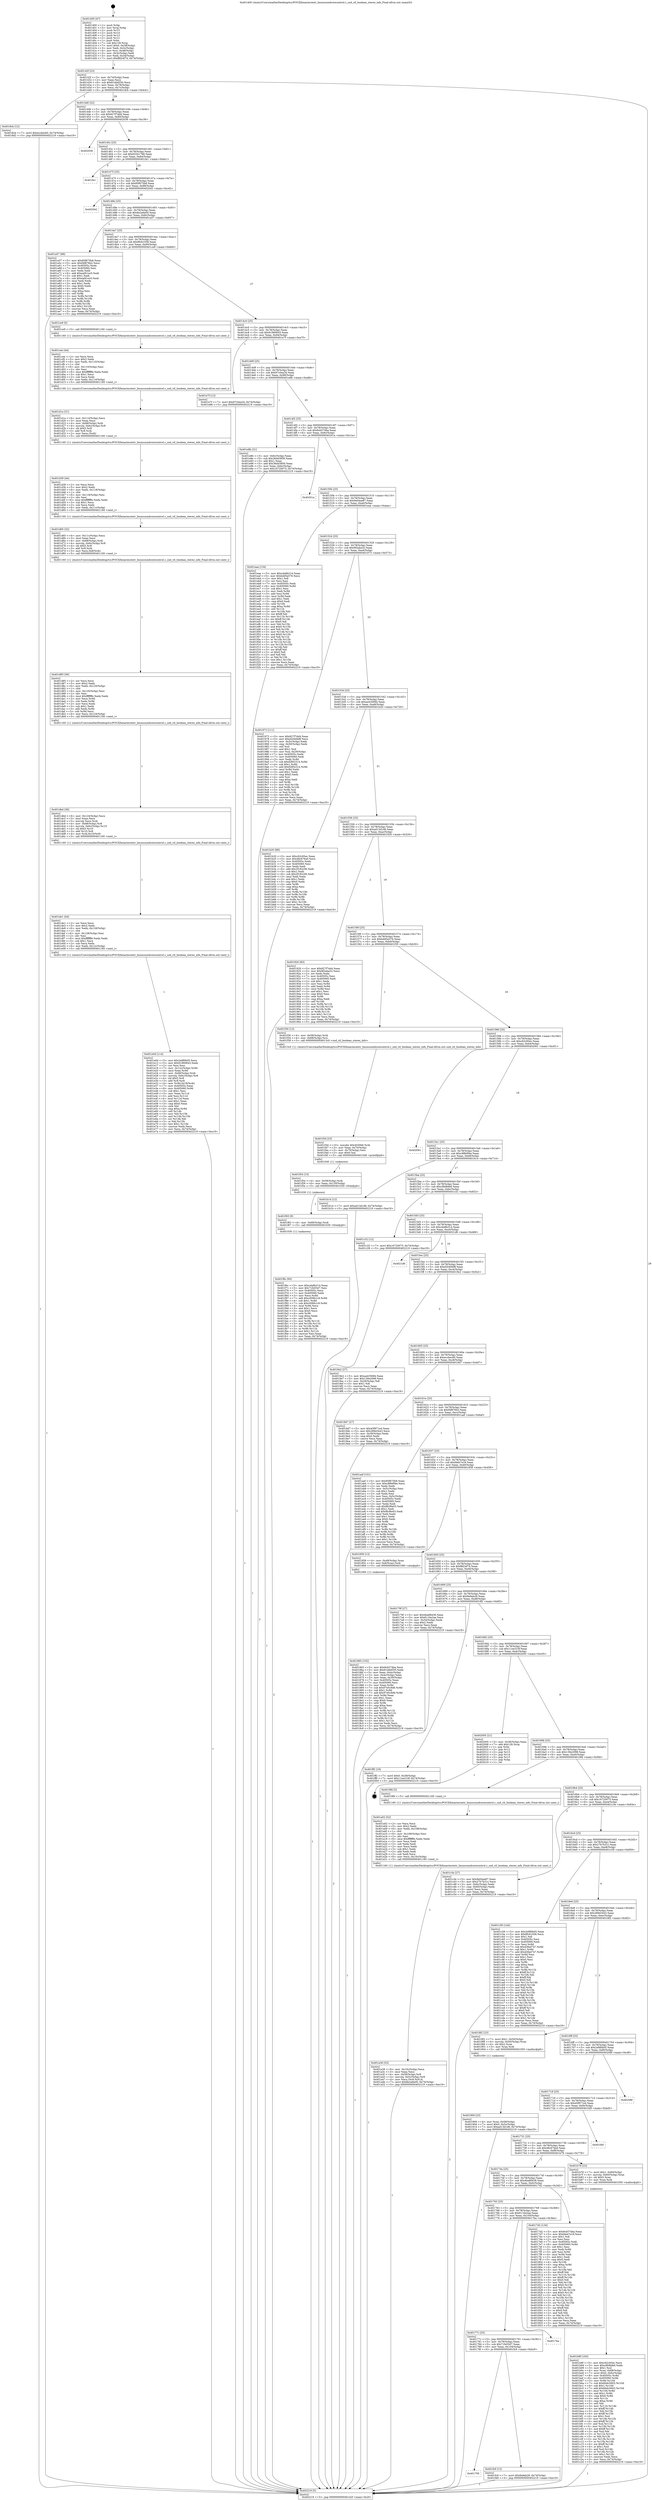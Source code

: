 digraph "0x401400" {
  label = "0x401400 (/mnt/c/Users/mathe/Desktop/tcc/POCII/binaries/extr_linuxsoundcorecontrol.c_snd_ctl_boolean_stereo_info_Final-ollvm.out::main(0))"
  labelloc = "t"
  node[shape=record]

  Entry [label="",width=0.3,height=0.3,shape=circle,fillcolor=black,style=filled]
  "0x40142f" [label="{
     0x40142f [23]\l
     | [instrs]\l
     &nbsp;&nbsp;0x40142f \<+3\>: mov -0x74(%rbp),%eax\l
     &nbsp;&nbsp;0x401432 \<+2\>: mov %eax,%ecx\l
     &nbsp;&nbsp;0x401434 \<+6\>: sub $0x81ddd550,%ecx\l
     &nbsp;&nbsp;0x40143a \<+3\>: mov %eax,-0x78(%rbp)\l
     &nbsp;&nbsp;0x40143d \<+3\>: mov %ecx,-0x7c(%rbp)\l
     &nbsp;&nbsp;0x401440 \<+6\>: je 00000000004018cb \<main+0x4cb\>\l
  }"]
  "0x4018cb" [label="{
     0x4018cb [12]\l
     | [instrs]\l
     &nbsp;&nbsp;0x4018cb \<+7\>: movl $0xeccbec60,-0x74(%rbp)\l
     &nbsp;&nbsp;0x4018d2 \<+5\>: jmp 0000000000402219 \<main+0xe19\>\l
  }"]
  "0x401446" [label="{
     0x401446 [22]\l
     | [instrs]\l
     &nbsp;&nbsp;0x401446 \<+5\>: jmp 000000000040144b \<main+0x4b\>\l
     &nbsp;&nbsp;0x40144b \<+3\>: mov -0x78(%rbp),%eax\l
     &nbsp;&nbsp;0x40144e \<+5\>: sub $0x827f7dd4,%eax\l
     &nbsp;&nbsp;0x401453 \<+3\>: mov %eax,-0x80(%rbp)\l
     &nbsp;&nbsp;0x401456 \<+6\>: je 0000000000402036 \<main+0xc36\>\l
  }"]
  Exit [label="",width=0.3,height=0.3,shape=circle,fillcolor=black,style=filled,peripheries=2]
  "0x402036" [label="{
     0x402036\l
  }", style=dashed]
  "0x40145c" [label="{
     0x40145c [25]\l
     | [instrs]\l
     &nbsp;&nbsp;0x40145c \<+5\>: jmp 0000000000401461 \<main+0x61\>\l
     &nbsp;&nbsp;0x401461 \<+3\>: mov -0x78(%rbp),%eax\l
     &nbsp;&nbsp;0x401464 \<+5\>: sub $0x832b1788,%eax\l
     &nbsp;&nbsp;0x401469 \<+6\>: mov %eax,-0x84(%rbp)\l
     &nbsp;&nbsp;0x40146f \<+6\>: je 0000000000401fe1 \<main+0xbe1\>\l
  }"]
  "0x401795" [label="{
     0x401795\l
  }", style=dashed]
  "0x401fe1" [label="{
     0x401fe1\l
  }", style=dashed]
  "0x401475" [label="{
     0x401475 [25]\l
     | [instrs]\l
     &nbsp;&nbsp;0x401475 \<+5\>: jmp 000000000040147a \<main+0x7a\>\l
     &nbsp;&nbsp;0x40147a \<+3\>: mov -0x78(%rbp),%eax\l
     &nbsp;&nbsp;0x40147d \<+5\>: sub $0x85f675b8,%eax\l
     &nbsp;&nbsp;0x401482 \<+6\>: mov %eax,-0x88(%rbp)\l
     &nbsp;&nbsp;0x401488 \<+6\>: je 0000000000402042 \<main+0xc42\>\l
  }"]
  "0x401fc9" [label="{
     0x401fc9 [12]\l
     | [instrs]\l
     &nbsp;&nbsp;0x401fc9 \<+7\>: movl $0x8a9ab26,-0x74(%rbp)\l
     &nbsp;&nbsp;0x401fd0 \<+5\>: jmp 0000000000402219 \<main+0xe19\>\l
  }"]
  "0x402042" [label="{
     0x402042\l
  }", style=dashed]
  "0x40148e" [label="{
     0x40148e [25]\l
     | [instrs]\l
     &nbsp;&nbsp;0x40148e \<+5\>: jmp 0000000000401493 \<main+0x93\>\l
     &nbsp;&nbsp;0x401493 \<+3\>: mov -0x78(%rbp),%eax\l
     &nbsp;&nbsp;0x401496 \<+5\>: sub $0x8e2a6e00,%eax\l
     &nbsp;&nbsp;0x40149b \<+6\>: mov %eax,-0x8c(%rbp)\l
     &nbsp;&nbsp;0x4014a1 \<+6\>: je 0000000000401a57 \<main+0x657\>\l
  }"]
  "0x40177c" [label="{
     0x40177c [25]\l
     | [instrs]\l
     &nbsp;&nbsp;0x40177c \<+5\>: jmp 0000000000401781 \<main+0x381\>\l
     &nbsp;&nbsp;0x401781 \<+3\>: mov -0x78(%rbp),%eax\l
     &nbsp;&nbsp;0x401784 \<+5\>: sub $0x71fe55d7,%eax\l
     &nbsp;&nbsp;0x401789 \<+6\>: mov %eax,-0x104(%rbp)\l
     &nbsp;&nbsp;0x40178f \<+6\>: je 0000000000401fc9 \<main+0xbc9\>\l
  }"]
  "0x401a57" [label="{
     0x401a57 [88]\l
     | [instrs]\l
     &nbsp;&nbsp;0x401a57 \<+5\>: mov $0x85f675b8,%eax\l
     &nbsp;&nbsp;0x401a5c \<+5\>: mov $0xf4f876b2,%ecx\l
     &nbsp;&nbsp;0x401a61 \<+7\>: mov 0x40505c,%edx\l
     &nbsp;&nbsp;0x401a68 \<+7\>: mov 0x405060,%esi\l
     &nbsp;&nbsp;0x401a6f \<+2\>: mov %edx,%edi\l
     &nbsp;&nbsp;0x401a71 \<+6\>: add $0xeaf41ec0,%edi\l
     &nbsp;&nbsp;0x401a77 \<+3\>: sub $0x1,%edi\l
     &nbsp;&nbsp;0x401a7a \<+6\>: sub $0xeaf41ec0,%edi\l
     &nbsp;&nbsp;0x401a80 \<+3\>: imul %edi,%edx\l
     &nbsp;&nbsp;0x401a83 \<+3\>: and $0x1,%edx\l
     &nbsp;&nbsp;0x401a86 \<+3\>: cmp $0x0,%edx\l
     &nbsp;&nbsp;0x401a89 \<+4\>: sete %r8b\l
     &nbsp;&nbsp;0x401a8d \<+3\>: cmp $0xa,%esi\l
     &nbsp;&nbsp;0x401a90 \<+4\>: setl %r9b\l
     &nbsp;&nbsp;0x401a94 \<+3\>: mov %r8b,%r10b\l
     &nbsp;&nbsp;0x401a97 \<+3\>: and %r9b,%r10b\l
     &nbsp;&nbsp;0x401a9a \<+3\>: xor %r9b,%r8b\l
     &nbsp;&nbsp;0x401a9d \<+3\>: or %r8b,%r10b\l
     &nbsp;&nbsp;0x401aa0 \<+4\>: test $0x1,%r10b\l
     &nbsp;&nbsp;0x401aa4 \<+3\>: cmovne %ecx,%eax\l
     &nbsp;&nbsp;0x401aa7 \<+3\>: mov %eax,-0x74(%rbp)\l
     &nbsp;&nbsp;0x401aaa \<+5\>: jmp 0000000000402219 \<main+0xe19\>\l
  }"]
  "0x4014a7" [label="{
     0x4014a7 [25]\l
     | [instrs]\l
     &nbsp;&nbsp;0x4014a7 \<+5\>: jmp 00000000004014ac \<main+0xac\>\l
     &nbsp;&nbsp;0x4014ac \<+3\>: mov -0x78(%rbp),%eax\l
     &nbsp;&nbsp;0x4014af \<+5\>: sub $0x8fc61058,%eax\l
     &nbsp;&nbsp;0x4014b4 \<+6\>: mov %eax,-0x90(%rbp)\l
     &nbsp;&nbsp;0x4014ba \<+6\>: je 0000000000401ce9 \<main+0x8e9\>\l
  }"]
  "0x4017ba" [label="{
     0x4017ba\l
  }", style=dashed]
  "0x401ce9" [label="{
     0x401ce9 [5]\l
     | [instrs]\l
     &nbsp;&nbsp;0x401ce9 \<+5\>: call 0000000000401160 \<next_i\>\l
     | [calls]\l
     &nbsp;&nbsp;0x401160 \{1\} (/mnt/c/Users/mathe/Desktop/tcc/POCII/binaries/extr_linuxsoundcorecontrol.c_snd_ctl_boolean_stereo_info_Final-ollvm.out::next_i)\l
  }"]
  "0x4014c0" [label="{
     0x4014c0 [25]\l
     | [instrs]\l
     &nbsp;&nbsp;0x4014c0 \<+5\>: jmp 00000000004014c5 \<main+0xc5\>\l
     &nbsp;&nbsp;0x4014c5 \<+3\>: mov -0x78(%rbp),%eax\l
     &nbsp;&nbsp;0x4014c8 \<+5\>: sub $0x91960643,%eax\l
     &nbsp;&nbsp;0x4014cd \<+6\>: mov %eax,-0x94(%rbp)\l
     &nbsp;&nbsp;0x4014d3 \<+6\>: je 0000000000401e7f \<main+0xa7f\>\l
  }"]
  "0x401f6c" [label="{
     0x401f6c [93]\l
     | [instrs]\l
     &nbsp;&nbsp;0x401f6c \<+5\>: mov $0xcda8b314,%eax\l
     &nbsp;&nbsp;0x401f71 \<+5\>: mov $0x71fe55d7,%esi\l
     &nbsp;&nbsp;0x401f76 \<+7\>: mov 0x40505c,%ecx\l
     &nbsp;&nbsp;0x401f7d \<+7\>: mov 0x405060,%edx\l
     &nbsp;&nbsp;0x401f84 \<+3\>: mov %ecx,%r8d\l
     &nbsp;&nbsp;0x401f87 \<+7\>: add $0xc006b1c9,%r8d\l
     &nbsp;&nbsp;0x401f8e \<+4\>: sub $0x1,%r8d\l
     &nbsp;&nbsp;0x401f92 \<+7\>: sub $0xc006b1c9,%r8d\l
     &nbsp;&nbsp;0x401f99 \<+4\>: imul %r8d,%ecx\l
     &nbsp;&nbsp;0x401f9d \<+3\>: and $0x1,%ecx\l
     &nbsp;&nbsp;0x401fa0 \<+3\>: cmp $0x0,%ecx\l
     &nbsp;&nbsp;0x401fa3 \<+4\>: sete %r9b\l
     &nbsp;&nbsp;0x401fa7 \<+3\>: cmp $0xa,%edx\l
     &nbsp;&nbsp;0x401faa \<+4\>: setl %r10b\l
     &nbsp;&nbsp;0x401fae \<+3\>: mov %r9b,%r11b\l
     &nbsp;&nbsp;0x401fb1 \<+3\>: and %r10b,%r11b\l
     &nbsp;&nbsp;0x401fb4 \<+3\>: xor %r10b,%r9b\l
     &nbsp;&nbsp;0x401fb7 \<+3\>: or %r9b,%r11b\l
     &nbsp;&nbsp;0x401fba \<+4\>: test $0x1,%r11b\l
     &nbsp;&nbsp;0x401fbe \<+3\>: cmovne %esi,%eax\l
     &nbsp;&nbsp;0x401fc1 \<+3\>: mov %eax,-0x74(%rbp)\l
     &nbsp;&nbsp;0x401fc4 \<+5\>: jmp 0000000000402219 \<main+0xe19\>\l
  }"]
  "0x401e7f" [label="{
     0x401e7f [12]\l
     | [instrs]\l
     &nbsp;&nbsp;0x401e7f \<+7\>: movl $0x97c0ea34,-0x74(%rbp)\l
     &nbsp;&nbsp;0x401e86 \<+5\>: jmp 0000000000402219 \<main+0xe19\>\l
  }"]
  "0x4014d9" [label="{
     0x4014d9 [25]\l
     | [instrs]\l
     &nbsp;&nbsp;0x4014d9 \<+5\>: jmp 00000000004014de \<main+0xde\>\l
     &nbsp;&nbsp;0x4014de \<+3\>: mov -0x78(%rbp),%eax\l
     &nbsp;&nbsp;0x4014e1 \<+5\>: sub $0x97c0ea34,%eax\l
     &nbsp;&nbsp;0x4014e6 \<+6\>: mov %eax,-0x98(%rbp)\l
     &nbsp;&nbsp;0x4014ec \<+6\>: je 0000000000401e8b \<main+0xa8b\>\l
  }"]
  "0x401f63" [label="{
     0x401f63 [9]\l
     | [instrs]\l
     &nbsp;&nbsp;0x401f63 \<+4\>: mov -0x68(%rbp),%rdi\l
     &nbsp;&nbsp;0x401f67 \<+5\>: call 0000000000401030 \<free@plt\>\l
     | [calls]\l
     &nbsp;&nbsp;0x401030 \{1\} (unknown)\l
  }"]
  "0x401e8b" [label="{
     0x401e8b [31]\l
     | [instrs]\l
     &nbsp;&nbsp;0x401e8b \<+3\>: mov -0x6c(%rbp),%eax\l
     &nbsp;&nbsp;0x401e8e \<+5\>: sub $0x36dd3856,%eax\l
     &nbsp;&nbsp;0x401e93 \<+3\>: add $0x1,%eax\l
     &nbsp;&nbsp;0x401e96 \<+5\>: add $0x36dd3856,%eax\l
     &nbsp;&nbsp;0x401e9b \<+3\>: mov %eax,-0x6c(%rbp)\l
     &nbsp;&nbsp;0x401e9e \<+7\>: movl $0x16720075,-0x74(%rbp)\l
     &nbsp;&nbsp;0x401ea5 \<+5\>: jmp 0000000000402219 \<main+0xe19\>\l
  }"]
  "0x4014f2" [label="{
     0x4014f2 [25]\l
     | [instrs]\l
     &nbsp;&nbsp;0x4014f2 \<+5\>: jmp 00000000004014f7 \<main+0xf7\>\l
     &nbsp;&nbsp;0x4014f7 \<+3\>: mov -0x78(%rbp),%eax\l
     &nbsp;&nbsp;0x4014fa \<+5\>: sub $0x9cb574ba,%eax\l
     &nbsp;&nbsp;0x4014ff \<+6\>: mov %eax,-0x9c(%rbp)\l
     &nbsp;&nbsp;0x401505 \<+6\>: je 000000000040201a \<main+0xc1a\>\l
  }"]
  "0x401f54" [label="{
     0x401f54 [15]\l
     | [instrs]\l
     &nbsp;&nbsp;0x401f54 \<+4\>: mov -0x58(%rbp),%rdi\l
     &nbsp;&nbsp;0x401f58 \<+6\>: mov %eax,-0x130(%rbp)\l
     &nbsp;&nbsp;0x401f5e \<+5\>: call 0000000000401030 \<free@plt\>\l
     | [calls]\l
     &nbsp;&nbsp;0x401030 \{1\} (unknown)\l
  }"]
  "0x40201a" [label="{
     0x40201a\l
  }", style=dashed]
  "0x40150b" [label="{
     0x40150b [25]\l
     | [instrs]\l
     &nbsp;&nbsp;0x40150b \<+5\>: jmp 0000000000401510 \<main+0x110\>\l
     &nbsp;&nbsp;0x401510 \<+3\>: mov -0x78(%rbp),%eax\l
     &nbsp;&nbsp;0x401513 \<+5\>: sub $0x9e04ae87,%eax\l
     &nbsp;&nbsp;0x401518 \<+6\>: mov %eax,-0xa0(%rbp)\l
     &nbsp;&nbsp;0x40151e \<+6\>: je 0000000000401eaa \<main+0xaaa\>\l
  }"]
  "0x401f3d" [label="{
     0x401f3d [23]\l
     | [instrs]\l
     &nbsp;&nbsp;0x401f3d \<+10\>: movabs $0x4030b6,%rdi\l
     &nbsp;&nbsp;0x401f47 \<+3\>: mov %eax,-0x70(%rbp)\l
     &nbsp;&nbsp;0x401f4a \<+3\>: mov -0x70(%rbp),%esi\l
     &nbsp;&nbsp;0x401f4d \<+2\>: mov $0x0,%al\l
     &nbsp;&nbsp;0x401f4f \<+5\>: call 0000000000401040 \<printf@plt\>\l
     | [calls]\l
     &nbsp;&nbsp;0x401040 \{1\} (unknown)\l
  }"]
  "0x401eaa" [label="{
     0x401eaa [134]\l
     | [instrs]\l
     &nbsp;&nbsp;0x401eaa \<+5\>: mov $0xcda8b314,%eax\l
     &nbsp;&nbsp;0x401eaf \<+5\>: mov $0xbdd5a576,%ecx\l
     &nbsp;&nbsp;0x401eb4 \<+2\>: mov $0x1,%dl\l
     &nbsp;&nbsp;0x401eb6 \<+2\>: xor %esi,%esi\l
     &nbsp;&nbsp;0x401eb8 \<+7\>: mov 0x40505c,%edi\l
     &nbsp;&nbsp;0x401ebf \<+8\>: mov 0x405060,%r8d\l
     &nbsp;&nbsp;0x401ec7 \<+3\>: sub $0x1,%esi\l
     &nbsp;&nbsp;0x401eca \<+3\>: mov %edi,%r9d\l
     &nbsp;&nbsp;0x401ecd \<+3\>: add %esi,%r9d\l
     &nbsp;&nbsp;0x401ed0 \<+4\>: imul %r9d,%edi\l
     &nbsp;&nbsp;0x401ed4 \<+3\>: and $0x1,%edi\l
     &nbsp;&nbsp;0x401ed7 \<+3\>: cmp $0x0,%edi\l
     &nbsp;&nbsp;0x401eda \<+4\>: sete %r10b\l
     &nbsp;&nbsp;0x401ede \<+4\>: cmp $0xa,%r8d\l
     &nbsp;&nbsp;0x401ee2 \<+4\>: setl %r11b\l
     &nbsp;&nbsp;0x401ee6 \<+3\>: mov %r10b,%bl\l
     &nbsp;&nbsp;0x401ee9 \<+3\>: xor $0xff,%bl\l
     &nbsp;&nbsp;0x401eec \<+3\>: mov %r11b,%r14b\l
     &nbsp;&nbsp;0x401eef \<+4\>: xor $0xff,%r14b\l
     &nbsp;&nbsp;0x401ef3 \<+3\>: xor $0x0,%dl\l
     &nbsp;&nbsp;0x401ef6 \<+3\>: mov %bl,%r15b\l
     &nbsp;&nbsp;0x401ef9 \<+4\>: and $0x0,%r15b\l
     &nbsp;&nbsp;0x401efd \<+3\>: and %dl,%r10b\l
     &nbsp;&nbsp;0x401f00 \<+3\>: mov %r14b,%r12b\l
     &nbsp;&nbsp;0x401f03 \<+4\>: and $0x0,%r12b\l
     &nbsp;&nbsp;0x401f07 \<+3\>: and %dl,%r11b\l
     &nbsp;&nbsp;0x401f0a \<+3\>: or %r10b,%r15b\l
     &nbsp;&nbsp;0x401f0d \<+3\>: or %r11b,%r12b\l
     &nbsp;&nbsp;0x401f10 \<+3\>: xor %r12b,%r15b\l
     &nbsp;&nbsp;0x401f13 \<+3\>: or %r14b,%bl\l
     &nbsp;&nbsp;0x401f16 \<+3\>: xor $0xff,%bl\l
     &nbsp;&nbsp;0x401f19 \<+3\>: or $0x0,%dl\l
     &nbsp;&nbsp;0x401f1c \<+2\>: and %dl,%bl\l
     &nbsp;&nbsp;0x401f1e \<+3\>: or %bl,%r15b\l
     &nbsp;&nbsp;0x401f21 \<+4\>: test $0x1,%r15b\l
     &nbsp;&nbsp;0x401f25 \<+3\>: cmovne %ecx,%eax\l
     &nbsp;&nbsp;0x401f28 \<+3\>: mov %eax,-0x74(%rbp)\l
     &nbsp;&nbsp;0x401f2b \<+5\>: jmp 0000000000402219 \<main+0xe19\>\l
  }"]
  "0x401524" [label="{
     0x401524 [25]\l
     | [instrs]\l
     &nbsp;&nbsp;0x401524 \<+5\>: jmp 0000000000401529 \<main+0x129\>\l
     &nbsp;&nbsp;0x401529 \<+3\>: mov -0x78(%rbp),%eax\l
     &nbsp;&nbsp;0x40152c \<+5\>: sub $0x9f2aba32,%eax\l
     &nbsp;&nbsp;0x401531 \<+6\>: mov %eax,-0xa4(%rbp)\l
     &nbsp;&nbsp;0x401537 \<+6\>: je 0000000000401973 \<main+0x573\>\l
  }"]
  "0x401e0d" [label="{
     0x401e0d [114]\l
     | [instrs]\l
     &nbsp;&nbsp;0x401e0d \<+5\>: mov $0x2e8f0b05,%ecx\l
     &nbsp;&nbsp;0x401e12 \<+5\>: mov $0x91960643,%edx\l
     &nbsp;&nbsp;0x401e17 \<+2\>: xor %esi,%esi\l
     &nbsp;&nbsp;0x401e19 \<+7\>: mov -0x12c(%rbp),%r9d\l
     &nbsp;&nbsp;0x401e20 \<+4\>: imul %eax,%r9d\l
     &nbsp;&nbsp;0x401e24 \<+4\>: mov -0x68(%rbp),%rdi\l
     &nbsp;&nbsp;0x401e28 \<+4\>: movslq -0x6c(%rbp),%r8\l
     &nbsp;&nbsp;0x401e2c \<+4\>: shl $0x5,%r8\l
     &nbsp;&nbsp;0x401e30 \<+3\>: add %r8,%rdi\l
     &nbsp;&nbsp;0x401e33 \<+4\>: mov %r9d,0x18(%rdi)\l
     &nbsp;&nbsp;0x401e37 \<+7\>: mov 0x40505c,%eax\l
     &nbsp;&nbsp;0x401e3e \<+8\>: mov 0x405060,%r9d\l
     &nbsp;&nbsp;0x401e46 \<+3\>: sub $0x1,%esi\l
     &nbsp;&nbsp;0x401e49 \<+3\>: mov %eax,%r11d\l
     &nbsp;&nbsp;0x401e4c \<+3\>: add %esi,%r11d\l
     &nbsp;&nbsp;0x401e4f \<+4\>: imul %r11d,%eax\l
     &nbsp;&nbsp;0x401e53 \<+3\>: and $0x1,%eax\l
     &nbsp;&nbsp;0x401e56 \<+3\>: cmp $0x0,%eax\l
     &nbsp;&nbsp;0x401e59 \<+3\>: sete %bl\l
     &nbsp;&nbsp;0x401e5c \<+4\>: cmp $0xa,%r9d\l
     &nbsp;&nbsp;0x401e60 \<+4\>: setl %r14b\l
     &nbsp;&nbsp;0x401e64 \<+3\>: mov %bl,%r15b\l
     &nbsp;&nbsp;0x401e67 \<+3\>: and %r14b,%r15b\l
     &nbsp;&nbsp;0x401e6a \<+3\>: xor %r14b,%bl\l
     &nbsp;&nbsp;0x401e6d \<+3\>: or %bl,%r15b\l
     &nbsp;&nbsp;0x401e70 \<+4\>: test $0x1,%r15b\l
     &nbsp;&nbsp;0x401e74 \<+3\>: cmovne %edx,%ecx\l
     &nbsp;&nbsp;0x401e77 \<+3\>: mov %ecx,-0x74(%rbp)\l
     &nbsp;&nbsp;0x401e7a \<+5\>: jmp 0000000000402219 \<main+0xe19\>\l
  }"]
  "0x401973" [label="{
     0x401973 [111]\l
     | [instrs]\l
     &nbsp;&nbsp;0x401973 \<+5\>: mov $0x827f7dd4,%eax\l
     &nbsp;&nbsp;0x401978 \<+5\>: mov $0xd2040bf8,%ecx\l
     &nbsp;&nbsp;0x40197d \<+3\>: mov -0x5c(%rbp),%edx\l
     &nbsp;&nbsp;0x401980 \<+3\>: cmp -0x50(%rbp),%edx\l
     &nbsp;&nbsp;0x401983 \<+4\>: setl %sil\l
     &nbsp;&nbsp;0x401987 \<+4\>: and $0x1,%sil\l
     &nbsp;&nbsp;0x40198b \<+4\>: mov %sil,-0x29(%rbp)\l
     &nbsp;&nbsp;0x40198f \<+7\>: mov 0x40505c,%edx\l
     &nbsp;&nbsp;0x401996 \<+7\>: mov 0x405060,%edi\l
     &nbsp;&nbsp;0x40199d \<+3\>: mov %edx,%r8d\l
     &nbsp;&nbsp;0x4019a0 \<+7\>: sub $0xf2802314,%r8d\l
     &nbsp;&nbsp;0x4019a7 \<+4\>: sub $0x1,%r8d\l
     &nbsp;&nbsp;0x4019ab \<+7\>: add $0xf2802314,%r8d\l
     &nbsp;&nbsp;0x4019b2 \<+4\>: imul %r8d,%edx\l
     &nbsp;&nbsp;0x4019b6 \<+3\>: and $0x1,%edx\l
     &nbsp;&nbsp;0x4019b9 \<+3\>: cmp $0x0,%edx\l
     &nbsp;&nbsp;0x4019bc \<+4\>: sete %sil\l
     &nbsp;&nbsp;0x4019c0 \<+3\>: cmp $0xa,%edi\l
     &nbsp;&nbsp;0x4019c3 \<+4\>: setl %r9b\l
     &nbsp;&nbsp;0x4019c7 \<+3\>: mov %sil,%r10b\l
     &nbsp;&nbsp;0x4019ca \<+3\>: and %r9b,%r10b\l
     &nbsp;&nbsp;0x4019cd \<+3\>: xor %r9b,%sil\l
     &nbsp;&nbsp;0x4019d0 \<+3\>: or %sil,%r10b\l
     &nbsp;&nbsp;0x4019d3 \<+4\>: test $0x1,%r10b\l
     &nbsp;&nbsp;0x4019d7 \<+3\>: cmovne %ecx,%eax\l
     &nbsp;&nbsp;0x4019da \<+3\>: mov %eax,-0x74(%rbp)\l
     &nbsp;&nbsp;0x4019dd \<+5\>: jmp 0000000000402219 \<main+0xe19\>\l
  }"]
  "0x40153d" [label="{
     0x40153d [25]\l
     | [instrs]\l
     &nbsp;&nbsp;0x40153d \<+5\>: jmp 0000000000401542 \<main+0x142\>\l
     &nbsp;&nbsp;0x401542 \<+3\>: mov -0x78(%rbp),%eax\l
     &nbsp;&nbsp;0x401545 \<+5\>: sub $0xaa435684,%eax\l
     &nbsp;&nbsp;0x40154a \<+6\>: mov %eax,-0xa8(%rbp)\l
     &nbsp;&nbsp;0x401550 \<+6\>: je 0000000000401b20 \<main+0x720\>\l
  }"]
  "0x401de1" [label="{
     0x401de1 [44]\l
     | [instrs]\l
     &nbsp;&nbsp;0x401de1 \<+2\>: xor %ecx,%ecx\l
     &nbsp;&nbsp;0x401de3 \<+5\>: mov $0x2,%edx\l
     &nbsp;&nbsp;0x401de8 \<+6\>: mov %edx,-0x128(%rbp)\l
     &nbsp;&nbsp;0x401dee \<+1\>: cltd\l
     &nbsp;&nbsp;0x401def \<+6\>: mov -0x128(%rbp),%esi\l
     &nbsp;&nbsp;0x401df5 \<+2\>: idiv %esi\l
     &nbsp;&nbsp;0x401df7 \<+6\>: imul $0xfffffffe,%edx,%edx\l
     &nbsp;&nbsp;0x401dfd \<+3\>: sub $0x1,%ecx\l
     &nbsp;&nbsp;0x401e00 \<+2\>: sub %ecx,%edx\l
     &nbsp;&nbsp;0x401e02 \<+6\>: mov %edx,-0x12c(%rbp)\l
     &nbsp;&nbsp;0x401e08 \<+5\>: call 0000000000401160 \<next_i\>\l
     | [calls]\l
     &nbsp;&nbsp;0x401160 \{1\} (/mnt/c/Users/mathe/Desktop/tcc/POCII/binaries/extr_linuxsoundcorecontrol.c_snd_ctl_boolean_stereo_info_Final-ollvm.out::next_i)\l
  }"]
  "0x401b20" [label="{
     0x401b20 [88]\l
     | [instrs]\l
     &nbsp;&nbsp;0x401b20 \<+5\>: mov $0xc62c93ec,%eax\l
     &nbsp;&nbsp;0x401b25 \<+5\>: mov $0x48c676a0,%ecx\l
     &nbsp;&nbsp;0x401b2a \<+7\>: mov 0x40505c,%edx\l
     &nbsp;&nbsp;0x401b31 \<+7\>: mov 0x405060,%esi\l
     &nbsp;&nbsp;0x401b38 \<+2\>: mov %edx,%edi\l
     &nbsp;&nbsp;0x401b3a \<+6\>: add $0x2f182c06,%edi\l
     &nbsp;&nbsp;0x401b40 \<+3\>: sub $0x1,%edi\l
     &nbsp;&nbsp;0x401b43 \<+6\>: sub $0x2f182c06,%edi\l
     &nbsp;&nbsp;0x401b49 \<+3\>: imul %edi,%edx\l
     &nbsp;&nbsp;0x401b4c \<+3\>: and $0x1,%edx\l
     &nbsp;&nbsp;0x401b4f \<+3\>: cmp $0x0,%edx\l
     &nbsp;&nbsp;0x401b52 \<+4\>: sete %r8b\l
     &nbsp;&nbsp;0x401b56 \<+3\>: cmp $0xa,%esi\l
     &nbsp;&nbsp;0x401b59 \<+4\>: setl %r9b\l
     &nbsp;&nbsp;0x401b5d \<+3\>: mov %r8b,%r10b\l
     &nbsp;&nbsp;0x401b60 \<+3\>: and %r9b,%r10b\l
     &nbsp;&nbsp;0x401b63 \<+3\>: xor %r9b,%r8b\l
     &nbsp;&nbsp;0x401b66 \<+3\>: or %r8b,%r10b\l
     &nbsp;&nbsp;0x401b69 \<+4\>: test $0x1,%r10b\l
     &nbsp;&nbsp;0x401b6d \<+3\>: cmovne %ecx,%eax\l
     &nbsp;&nbsp;0x401b70 \<+3\>: mov %eax,-0x74(%rbp)\l
     &nbsp;&nbsp;0x401b73 \<+5\>: jmp 0000000000402219 \<main+0xe19\>\l
  }"]
  "0x401556" [label="{
     0x401556 [25]\l
     | [instrs]\l
     &nbsp;&nbsp;0x401556 \<+5\>: jmp 000000000040155b \<main+0x15b\>\l
     &nbsp;&nbsp;0x40155b \<+3\>: mov -0x78(%rbp),%eax\l
     &nbsp;&nbsp;0x40155e \<+5\>: sub $0xad13d1d6,%eax\l
     &nbsp;&nbsp;0x401563 \<+6\>: mov %eax,-0xac(%rbp)\l
     &nbsp;&nbsp;0x401569 \<+6\>: je 0000000000401920 \<main+0x520\>\l
  }"]
  "0x401dbd" [label="{
     0x401dbd [36]\l
     | [instrs]\l
     &nbsp;&nbsp;0x401dbd \<+6\>: mov -0x124(%rbp),%ecx\l
     &nbsp;&nbsp;0x401dc3 \<+3\>: imul %eax,%ecx\l
     &nbsp;&nbsp;0x401dc6 \<+3\>: movslq %ecx,%rdi\l
     &nbsp;&nbsp;0x401dc9 \<+4\>: mov -0x68(%rbp),%r8\l
     &nbsp;&nbsp;0x401dcd \<+4\>: movslq -0x6c(%rbp),%r10\l
     &nbsp;&nbsp;0x401dd1 \<+4\>: shl $0x5,%r10\l
     &nbsp;&nbsp;0x401dd5 \<+3\>: add %r10,%r8\l
     &nbsp;&nbsp;0x401dd8 \<+4\>: mov %rdi,0x10(%r8)\l
     &nbsp;&nbsp;0x401ddc \<+5\>: call 0000000000401160 \<next_i\>\l
     | [calls]\l
     &nbsp;&nbsp;0x401160 \{1\} (/mnt/c/Users/mathe/Desktop/tcc/POCII/binaries/extr_linuxsoundcorecontrol.c_snd_ctl_boolean_stereo_info_Final-ollvm.out::next_i)\l
  }"]
  "0x401920" [label="{
     0x401920 [83]\l
     | [instrs]\l
     &nbsp;&nbsp;0x401920 \<+5\>: mov $0x827f7dd4,%eax\l
     &nbsp;&nbsp;0x401925 \<+5\>: mov $0x9f2aba32,%ecx\l
     &nbsp;&nbsp;0x40192a \<+2\>: xor %edx,%edx\l
     &nbsp;&nbsp;0x40192c \<+7\>: mov 0x40505c,%esi\l
     &nbsp;&nbsp;0x401933 \<+7\>: mov 0x405060,%edi\l
     &nbsp;&nbsp;0x40193a \<+3\>: sub $0x1,%edx\l
     &nbsp;&nbsp;0x40193d \<+3\>: mov %esi,%r8d\l
     &nbsp;&nbsp;0x401940 \<+3\>: add %edx,%r8d\l
     &nbsp;&nbsp;0x401943 \<+4\>: imul %r8d,%esi\l
     &nbsp;&nbsp;0x401947 \<+3\>: and $0x1,%esi\l
     &nbsp;&nbsp;0x40194a \<+3\>: cmp $0x0,%esi\l
     &nbsp;&nbsp;0x40194d \<+4\>: sete %r9b\l
     &nbsp;&nbsp;0x401951 \<+3\>: cmp $0xa,%edi\l
     &nbsp;&nbsp;0x401954 \<+4\>: setl %r10b\l
     &nbsp;&nbsp;0x401958 \<+3\>: mov %r9b,%r11b\l
     &nbsp;&nbsp;0x40195b \<+3\>: and %r10b,%r11b\l
     &nbsp;&nbsp;0x40195e \<+3\>: xor %r10b,%r9b\l
     &nbsp;&nbsp;0x401961 \<+3\>: or %r9b,%r11b\l
     &nbsp;&nbsp;0x401964 \<+4\>: test $0x1,%r11b\l
     &nbsp;&nbsp;0x401968 \<+3\>: cmovne %ecx,%eax\l
     &nbsp;&nbsp;0x40196b \<+3\>: mov %eax,-0x74(%rbp)\l
     &nbsp;&nbsp;0x40196e \<+5\>: jmp 0000000000402219 \<main+0xe19\>\l
  }"]
  "0x40156f" [label="{
     0x40156f [25]\l
     | [instrs]\l
     &nbsp;&nbsp;0x40156f \<+5\>: jmp 0000000000401574 \<main+0x174\>\l
     &nbsp;&nbsp;0x401574 \<+3\>: mov -0x78(%rbp),%eax\l
     &nbsp;&nbsp;0x401577 \<+5\>: sub $0xbdd5a576,%eax\l
     &nbsp;&nbsp;0x40157c \<+6\>: mov %eax,-0xb0(%rbp)\l
     &nbsp;&nbsp;0x401582 \<+6\>: je 0000000000401f30 \<main+0xb30\>\l
  }"]
  "0x401d85" [label="{
     0x401d85 [56]\l
     | [instrs]\l
     &nbsp;&nbsp;0x401d85 \<+2\>: xor %ecx,%ecx\l
     &nbsp;&nbsp;0x401d87 \<+5\>: mov $0x2,%edx\l
     &nbsp;&nbsp;0x401d8c \<+6\>: mov %edx,-0x120(%rbp)\l
     &nbsp;&nbsp;0x401d92 \<+1\>: cltd\l
     &nbsp;&nbsp;0x401d93 \<+6\>: mov -0x120(%rbp),%esi\l
     &nbsp;&nbsp;0x401d99 \<+2\>: idiv %esi\l
     &nbsp;&nbsp;0x401d9b \<+6\>: imul $0xfffffffe,%edx,%edx\l
     &nbsp;&nbsp;0x401da1 \<+3\>: mov %ecx,%r9d\l
     &nbsp;&nbsp;0x401da4 \<+3\>: sub %edx,%r9d\l
     &nbsp;&nbsp;0x401da7 \<+2\>: mov %ecx,%edx\l
     &nbsp;&nbsp;0x401da9 \<+3\>: sub $0x1,%edx\l
     &nbsp;&nbsp;0x401dac \<+3\>: add %edx,%r9d\l
     &nbsp;&nbsp;0x401daf \<+3\>: sub %r9d,%ecx\l
     &nbsp;&nbsp;0x401db2 \<+6\>: mov %ecx,-0x124(%rbp)\l
     &nbsp;&nbsp;0x401db8 \<+5\>: call 0000000000401160 \<next_i\>\l
     | [calls]\l
     &nbsp;&nbsp;0x401160 \{1\} (/mnt/c/Users/mathe/Desktop/tcc/POCII/binaries/extr_linuxsoundcorecontrol.c_snd_ctl_boolean_stereo_info_Final-ollvm.out::next_i)\l
  }"]
  "0x401f30" [label="{
     0x401f30 [13]\l
     | [instrs]\l
     &nbsp;&nbsp;0x401f30 \<+4\>: mov -0x58(%rbp),%rdi\l
     &nbsp;&nbsp;0x401f34 \<+4\>: mov -0x68(%rbp),%rsi\l
     &nbsp;&nbsp;0x401f38 \<+5\>: call 00000000004013c0 \<snd_ctl_boolean_stereo_info\>\l
     | [calls]\l
     &nbsp;&nbsp;0x4013c0 \{1\} (/mnt/c/Users/mathe/Desktop/tcc/POCII/binaries/extr_linuxsoundcorecontrol.c_snd_ctl_boolean_stereo_info_Final-ollvm.out::snd_ctl_boolean_stereo_info)\l
  }"]
  "0x401588" [label="{
     0x401588 [25]\l
     | [instrs]\l
     &nbsp;&nbsp;0x401588 \<+5\>: jmp 000000000040158d \<main+0x18d\>\l
     &nbsp;&nbsp;0x40158d \<+3\>: mov -0x78(%rbp),%eax\l
     &nbsp;&nbsp;0x401590 \<+5\>: sub $0xc62c93ec,%eax\l
     &nbsp;&nbsp;0x401595 \<+6\>: mov %eax,-0xb4(%rbp)\l
     &nbsp;&nbsp;0x40159b \<+6\>: je 0000000000402061 \<main+0xc61\>\l
  }"]
  "0x401d65" [label="{
     0x401d65 [32]\l
     | [instrs]\l
     &nbsp;&nbsp;0x401d65 \<+6\>: mov -0x11c(%rbp),%ecx\l
     &nbsp;&nbsp;0x401d6b \<+3\>: imul %eax,%ecx\l
     &nbsp;&nbsp;0x401d6e \<+4\>: mov -0x68(%rbp),%rdi\l
     &nbsp;&nbsp;0x401d72 \<+4\>: movslq -0x6c(%rbp),%r8\l
     &nbsp;&nbsp;0x401d76 \<+4\>: shl $0x5,%r8\l
     &nbsp;&nbsp;0x401d7a \<+3\>: add %r8,%rdi\l
     &nbsp;&nbsp;0x401d7d \<+3\>: mov %ecx,0x8(%rdi)\l
     &nbsp;&nbsp;0x401d80 \<+5\>: call 0000000000401160 \<next_i\>\l
     | [calls]\l
     &nbsp;&nbsp;0x401160 \{1\} (/mnt/c/Users/mathe/Desktop/tcc/POCII/binaries/extr_linuxsoundcorecontrol.c_snd_ctl_boolean_stereo_info_Final-ollvm.out::next_i)\l
  }"]
  "0x402061" [label="{
     0x402061\l
  }", style=dashed]
  "0x4015a1" [label="{
     0x4015a1 [25]\l
     | [instrs]\l
     &nbsp;&nbsp;0x4015a1 \<+5\>: jmp 00000000004015a6 \<main+0x1a6\>\l
     &nbsp;&nbsp;0x4015a6 \<+3\>: mov -0x78(%rbp),%eax\l
     &nbsp;&nbsp;0x4015a9 \<+5\>: sub $0xc88bf0be,%eax\l
     &nbsp;&nbsp;0x4015ae \<+6\>: mov %eax,-0xb8(%rbp)\l
     &nbsp;&nbsp;0x4015b4 \<+6\>: je 0000000000401b14 \<main+0x714\>\l
  }"]
  "0x401d39" [label="{
     0x401d39 [44]\l
     | [instrs]\l
     &nbsp;&nbsp;0x401d39 \<+2\>: xor %ecx,%ecx\l
     &nbsp;&nbsp;0x401d3b \<+5\>: mov $0x2,%edx\l
     &nbsp;&nbsp;0x401d40 \<+6\>: mov %edx,-0x118(%rbp)\l
     &nbsp;&nbsp;0x401d46 \<+1\>: cltd\l
     &nbsp;&nbsp;0x401d47 \<+6\>: mov -0x118(%rbp),%esi\l
     &nbsp;&nbsp;0x401d4d \<+2\>: idiv %esi\l
     &nbsp;&nbsp;0x401d4f \<+6\>: imul $0xfffffffe,%edx,%edx\l
     &nbsp;&nbsp;0x401d55 \<+3\>: sub $0x1,%ecx\l
     &nbsp;&nbsp;0x401d58 \<+2\>: sub %ecx,%edx\l
     &nbsp;&nbsp;0x401d5a \<+6\>: mov %edx,-0x11c(%rbp)\l
     &nbsp;&nbsp;0x401d60 \<+5\>: call 0000000000401160 \<next_i\>\l
     | [calls]\l
     &nbsp;&nbsp;0x401160 \{1\} (/mnt/c/Users/mathe/Desktop/tcc/POCII/binaries/extr_linuxsoundcorecontrol.c_snd_ctl_boolean_stereo_info_Final-ollvm.out::next_i)\l
  }"]
  "0x401b14" [label="{
     0x401b14 [12]\l
     | [instrs]\l
     &nbsp;&nbsp;0x401b14 \<+7\>: movl $0xad13d1d6,-0x74(%rbp)\l
     &nbsp;&nbsp;0x401b1b \<+5\>: jmp 0000000000402219 \<main+0xe19\>\l
  }"]
  "0x4015ba" [label="{
     0x4015ba [25]\l
     | [instrs]\l
     &nbsp;&nbsp;0x4015ba \<+5\>: jmp 00000000004015bf \<main+0x1bf\>\l
     &nbsp;&nbsp;0x4015bf \<+3\>: mov -0x78(%rbp),%eax\l
     &nbsp;&nbsp;0x4015c2 \<+5\>: sub $0xc9b9bfe6,%eax\l
     &nbsp;&nbsp;0x4015c7 \<+6\>: mov %eax,-0xbc(%rbp)\l
     &nbsp;&nbsp;0x4015cd \<+6\>: je 0000000000401c32 \<main+0x832\>\l
  }"]
  "0x401d1a" [label="{
     0x401d1a [31]\l
     | [instrs]\l
     &nbsp;&nbsp;0x401d1a \<+6\>: mov -0x114(%rbp),%ecx\l
     &nbsp;&nbsp;0x401d20 \<+3\>: imul %eax,%ecx\l
     &nbsp;&nbsp;0x401d23 \<+4\>: mov -0x68(%rbp),%rdi\l
     &nbsp;&nbsp;0x401d27 \<+4\>: movslq -0x6c(%rbp),%r8\l
     &nbsp;&nbsp;0x401d2b \<+4\>: shl $0x5,%r8\l
     &nbsp;&nbsp;0x401d2f \<+3\>: add %r8,%rdi\l
     &nbsp;&nbsp;0x401d32 \<+2\>: mov %ecx,(%rdi)\l
     &nbsp;&nbsp;0x401d34 \<+5\>: call 0000000000401160 \<next_i\>\l
     | [calls]\l
     &nbsp;&nbsp;0x401160 \{1\} (/mnt/c/Users/mathe/Desktop/tcc/POCII/binaries/extr_linuxsoundcorecontrol.c_snd_ctl_boolean_stereo_info_Final-ollvm.out::next_i)\l
  }"]
  "0x401c32" [label="{
     0x401c32 [12]\l
     | [instrs]\l
     &nbsp;&nbsp;0x401c32 \<+7\>: movl $0x16720075,-0x74(%rbp)\l
     &nbsp;&nbsp;0x401c39 \<+5\>: jmp 0000000000402219 \<main+0xe19\>\l
  }"]
  "0x4015d3" [label="{
     0x4015d3 [25]\l
     | [instrs]\l
     &nbsp;&nbsp;0x4015d3 \<+5\>: jmp 00000000004015d8 \<main+0x1d8\>\l
     &nbsp;&nbsp;0x4015d8 \<+3\>: mov -0x78(%rbp),%eax\l
     &nbsp;&nbsp;0x4015db \<+5\>: sub $0xcda8b314,%eax\l
     &nbsp;&nbsp;0x4015e0 \<+6\>: mov %eax,-0xc0(%rbp)\l
     &nbsp;&nbsp;0x4015e6 \<+6\>: je 00000000004021d6 \<main+0xdd6\>\l
  }"]
  "0x401cee" [label="{
     0x401cee [44]\l
     | [instrs]\l
     &nbsp;&nbsp;0x401cee \<+2\>: xor %ecx,%ecx\l
     &nbsp;&nbsp;0x401cf0 \<+5\>: mov $0x2,%edx\l
     &nbsp;&nbsp;0x401cf5 \<+6\>: mov %edx,-0x110(%rbp)\l
     &nbsp;&nbsp;0x401cfb \<+1\>: cltd\l
     &nbsp;&nbsp;0x401cfc \<+6\>: mov -0x110(%rbp),%esi\l
     &nbsp;&nbsp;0x401d02 \<+2\>: idiv %esi\l
     &nbsp;&nbsp;0x401d04 \<+6\>: imul $0xfffffffe,%edx,%edx\l
     &nbsp;&nbsp;0x401d0a \<+3\>: sub $0x1,%ecx\l
     &nbsp;&nbsp;0x401d0d \<+2\>: sub %ecx,%edx\l
     &nbsp;&nbsp;0x401d0f \<+6\>: mov %edx,-0x114(%rbp)\l
     &nbsp;&nbsp;0x401d15 \<+5\>: call 0000000000401160 \<next_i\>\l
     | [calls]\l
     &nbsp;&nbsp;0x401160 \{1\} (/mnt/c/Users/mathe/Desktop/tcc/POCII/binaries/extr_linuxsoundcorecontrol.c_snd_ctl_boolean_stereo_info_Final-ollvm.out::next_i)\l
  }"]
  "0x4021d6" [label="{
     0x4021d6\l
  }", style=dashed]
  "0x4015ec" [label="{
     0x4015ec [25]\l
     | [instrs]\l
     &nbsp;&nbsp;0x4015ec \<+5\>: jmp 00000000004015f1 \<main+0x1f1\>\l
     &nbsp;&nbsp;0x4015f1 \<+3\>: mov -0x78(%rbp),%eax\l
     &nbsp;&nbsp;0x4015f4 \<+5\>: sub $0xd2040bf8,%eax\l
     &nbsp;&nbsp;0x4015f9 \<+6\>: mov %eax,-0xc4(%rbp)\l
     &nbsp;&nbsp;0x4015ff \<+6\>: je 00000000004019e2 \<main+0x5e2\>\l
  }"]
  "0x401b8f" [label="{
     0x401b8f [163]\l
     | [instrs]\l
     &nbsp;&nbsp;0x401b8f \<+5\>: mov $0xc62c93ec,%ecx\l
     &nbsp;&nbsp;0x401b94 \<+5\>: mov $0xc9b9bfe6,%edx\l
     &nbsp;&nbsp;0x401b99 \<+3\>: mov $0x1,%sil\l
     &nbsp;&nbsp;0x401b9c \<+4\>: mov %rax,-0x68(%rbp)\l
     &nbsp;&nbsp;0x401ba0 \<+7\>: movl $0x0,-0x6c(%rbp)\l
     &nbsp;&nbsp;0x401ba7 \<+8\>: mov 0x40505c,%r8d\l
     &nbsp;&nbsp;0x401baf \<+8\>: mov 0x405060,%r9d\l
     &nbsp;&nbsp;0x401bb7 \<+3\>: mov %r8d,%r10d\l
     &nbsp;&nbsp;0x401bba \<+7\>: sub $0x6bdc5603,%r10d\l
     &nbsp;&nbsp;0x401bc1 \<+4\>: sub $0x1,%r10d\l
     &nbsp;&nbsp;0x401bc5 \<+7\>: add $0x6bdc5603,%r10d\l
     &nbsp;&nbsp;0x401bcc \<+4\>: imul %r10d,%r8d\l
     &nbsp;&nbsp;0x401bd0 \<+4\>: and $0x1,%r8d\l
     &nbsp;&nbsp;0x401bd4 \<+4\>: cmp $0x0,%r8d\l
     &nbsp;&nbsp;0x401bd8 \<+4\>: sete %r11b\l
     &nbsp;&nbsp;0x401bdc \<+4\>: cmp $0xa,%r9d\l
     &nbsp;&nbsp;0x401be0 \<+3\>: setl %bl\l
     &nbsp;&nbsp;0x401be3 \<+3\>: mov %r11b,%r14b\l
     &nbsp;&nbsp;0x401be6 \<+4\>: xor $0xff,%r14b\l
     &nbsp;&nbsp;0x401bea \<+3\>: mov %bl,%r15b\l
     &nbsp;&nbsp;0x401bed \<+4\>: xor $0xff,%r15b\l
     &nbsp;&nbsp;0x401bf1 \<+4\>: xor $0x1,%sil\l
     &nbsp;&nbsp;0x401bf5 \<+3\>: mov %r14b,%r12b\l
     &nbsp;&nbsp;0x401bf8 \<+4\>: and $0xff,%r12b\l
     &nbsp;&nbsp;0x401bfc \<+3\>: and %sil,%r11b\l
     &nbsp;&nbsp;0x401bff \<+3\>: mov %r15b,%r13b\l
     &nbsp;&nbsp;0x401c02 \<+4\>: and $0xff,%r13b\l
     &nbsp;&nbsp;0x401c06 \<+3\>: and %sil,%bl\l
     &nbsp;&nbsp;0x401c09 \<+3\>: or %r11b,%r12b\l
     &nbsp;&nbsp;0x401c0c \<+3\>: or %bl,%r13b\l
     &nbsp;&nbsp;0x401c0f \<+3\>: xor %r13b,%r12b\l
     &nbsp;&nbsp;0x401c12 \<+3\>: or %r15b,%r14b\l
     &nbsp;&nbsp;0x401c15 \<+4\>: xor $0xff,%r14b\l
     &nbsp;&nbsp;0x401c19 \<+4\>: or $0x1,%sil\l
     &nbsp;&nbsp;0x401c1d \<+3\>: and %sil,%r14b\l
     &nbsp;&nbsp;0x401c20 \<+3\>: or %r14b,%r12b\l
     &nbsp;&nbsp;0x401c23 \<+4\>: test $0x1,%r12b\l
     &nbsp;&nbsp;0x401c27 \<+3\>: cmovne %edx,%ecx\l
     &nbsp;&nbsp;0x401c2a \<+3\>: mov %ecx,-0x74(%rbp)\l
     &nbsp;&nbsp;0x401c2d \<+5\>: jmp 0000000000402219 \<main+0xe19\>\l
  }"]
  "0x4019e2" [label="{
     0x4019e2 [27]\l
     | [instrs]\l
     &nbsp;&nbsp;0x4019e2 \<+5\>: mov $0xaa435684,%eax\l
     &nbsp;&nbsp;0x4019e7 \<+5\>: mov $0x139e2098,%ecx\l
     &nbsp;&nbsp;0x4019ec \<+3\>: mov -0x29(%rbp),%dl\l
     &nbsp;&nbsp;0x4019ef \<+3\>: test $0x1,%dl\l
     &nbsp;&nbsp;0x4019f2 \<+3\>: cmovne %ecx,%eax\l
     &nbsp;&nbsp;0x4019f5 \<+3\>: mov %eax,-0x74(%rbp)\l
     &nbsp;&nbsp;0x4019f8 \<+5\>: jmp 0000000000402219 \<main+0xe19\>\l
  }"]
  "0x401605" [label="{
     0x401605 [25]\l
     | [instrs]\l
     &nbsp;&nbsp;0x401605 \<+5\>: jmp 000000000040160a \<main+0x20a\>\l
     &nbsp;&nbsp;0x40160a \<+3\>: mov -0x78(%rbp),%eax\l
     &nbsp;&nbsp;0x40160d \<+5\>: sub $0xeccbec60,%eax\l
     &nbsp;&nbsp;0x401612 \<+6\>: mov %eax,-0xc8(%rbp)\l
     &nbsp;&nbsp;0x401618 \<+6\>: je 00000000004018d7 \<main+0x4d7\>\l
  }"]
  "0x401a36" [label="{
     0x401a36 [33]\l
     | [instrs]\l
     &nbsp;&nbsp;0x401a36 \<+6\>: mov -0x10c(%rbp),%ecx\l
     &nbsp;&nbsp;0x401a3c \<+3\>: imul %eax,%ecx\l
     &nbsp;&nbsp;0x401a3f \<+4\>: mov -0x58(%rbp),%r8\l
     &nbsp;&nbsp;0x401a43 \<+4\>: movslq -0x5c(%rbp),%r9\l
     &nbsp;&nbsp;0x401a47 \<+4\>: mov %ecx,(%r8,%r9,4)\l
     &nbsp;&nbsp;0x401a4b \<+7\>: movl $0x8e2a6e00,-0x74(%rbp)\l
     &nbsp;&nbsp;0x401a52 \<+5\>: jmp 0000000000402219 \<main+0xe19\>\l
  }"]
  "0x4018d7" [label="{
     0x4018d7 [27]\l
     | [instrs]\l
     &nbsp;&nbsp;0x4018d7 \<+5\>: mov $0x45f971e4,%eax\l
     &nbsp;&nbsp;0x4018dc \<+5\>: mov $0x289d3443,%ecx\l
     &nbsp;&nbsp;0x4018e1 \<+3\>: mov -0x30(%rbp),%edx\l
     &nbsp;&nbsp;0x4018e4 \<+3\>: cmp $0x0,%edx\l
     &nbsp;&nbsp;0x4018e7 \<+3\>: cmove %ecx,%eax\l
     &nbsp;&nbsp;0x4018ea \<+3\>: mov %eax,-0x74(%rbp)\l
     &nbsp;&nbsp;0x4018ed \<+5\>: jmp 0000000000402219 \<main+0xe19\>\l
  }"]
  "0x40161e" [label="{
     0x40161e [25]\l
     | [instrs]\l
     &nbsp;&nbsp;0x40161e \<+5\>: jmp 0000000000401623 \<main+0x223\>\l
     &nbsp;&nbsp;0x401623 \<+3\>: mov -0x78(%rbp),%eax\l
     &nbsp;&nbsp;0x401626 \<+5\>: sub $0xf4f876b2,%eax\l
     &nbsp;&nbsp;0x40162b \<+6\>: mov %eax,-0xcc(%rbp)\l
     &nbsp;&nbsp;0x401631 \<+6\>: je 0000000000401aaf \<main+0x6af\>\l
  }"]
  "0x401a02" [label="{
     0x401a02 [52]\l
     | [instrs]\l
     &nbsp;&nbsp;0x401a02 \<+2\>: xor %ecx,%ecx\l
     &nbsp;&nbsp;0x401a04 \<+5\>: mov $0x2,%edx\l
     &nbsp;&nbsp;0x401a09 \<+6\>: mov %edx,-0x108(%rbp)\l
     &nbsp;&nbsp;0x401a0f \<+1\>: cltd\l
     &nbsp;&nbsp;0x401a10 \<+6\>: mov -0x108(%rbp),%esi\l
     &nbsp;&nbsp;0x401a16 \<+2\>: idiv %esi\l
     &nbsp;&nbsp;0x401a18 \<+6\>: imul $0xfffffffe,%edx,%edx\l
     &nbsp;&nbsp;0x401a1e \<+2\>: mov %ecx,%edi\l
     &nbsp;&nbsp;0x401a20 \<+2\>: sub %edx,%edi\l
     &nbsp;&nbsp;0x401a22 \<+2\>: mov %ecx,%edx\l
     &nbsp;&nbsp;0x401a24 \<+3\>: sub $0x1,%edx\l
     &nbsp;&nbsp;0x401a27 \<+2\>: add %edx,%edi\l
     &nbsp;&nbsp;0x401a29 \<+2\>: sub %edi,%ecx\l
     &nbsp;&nbsp;0x401a2b \<+6\>: mov %ecx,-0x10c(%rbp)\l
     &nbsp;&nbsp;0x401a31 \<+5\>: call 0000000000401160 \<next_i\>\l
     | [calls]\l
     &nbsp;&nbsp;0x401160 \{1\} (/mnt/c/Users/mathe/Desktop/tcc/POCII/binaries/extr_linuxsoundcorecontrol.c_snd_ctl_boolean_stereo_info_Final-ollvm.out::next_i)\l
  }"]
  "0x401aaf" [label="{
     0x401aaf [101]\l
     | [instrs]\l
     &nbsp;&nbsp;0x401aaf \<+5\>: mov $0x85f675b8,%eax\l
     &nbsp;&nbsp;0x401ab4 \<+5\>: mov $0xc88bf0be,%ecx\l
     &nbsp;&nbsp;0x401ab9 \<+2\>: xor %edx,%edx\l
     &nbsp;&nbsp;0x401abb \<+3\>: mov -0x5c(%rbp),%esi\l
     &nbsp;&nbsp;0x401abe \<+3\>: sub $0x1,%edx\l
     &nbsp;&nbsp;0x401ac1 \<+2\>: sub %edx,%esi\l
     &nbsp;&nbsp;0x401ac3 \<+3\>: mov %esi,-0x5c(%rbp)\l
     &nbsp;&nbsp;0x401ac6 \<+7\>: mov 0x40505c,%edx\l
     &nbsp;&nbsp;0x401acd \<+7\>: mov 0x405060,%esi\l
     &nbsp;&nbsp;0x401ad4 \<+2\>: mov %edx,%edi\l
     &nbsp;&nbsp;0x401ad6 \<+6\>: sub $0xf8cf6e03,%edi\l
     &nbsp;&nbsp;0x401adc \<+3\>: sub $0x1,%edi\l
     &nbsp;&nbsp;0x401adf \<+6\>: add $0xf8cf6e03,%edi\l
     &nbsp;&nbsp;0x401ae5 \<+3\>: imul %edi,%edx\l
     &nbsp;&nbsp;0x401ae8 \<+3\>: and $0x1,%edx\l
     &nbsp;&nbsp;0x401aeb \<+3\>: cmp $0x0,%edx\l
     &nbsp;&nbsp;0x401aee \<+4\>: sete %r8b\l
     &nbsp;&nbsp;0x401af2 \<+3\>: cmp $0xa,%esi\l
     &nbsp;&nbsp;0x401af5 \<+4\>: setl %r9b\l
     &nbsp;&nbsp;0x401af9 \<+3\>: mov %r8b,%r10b\l
     &nbsp;&nbsp;0x401afc \<+3\>: and %r9b,%r10b\l
     &nbsp;&nbsp;0x401aff \<+3\>: xor %r9b,%r8b\l
     &nbsp;&nbsp;0x401b02 \<+3\>: or %r8b,%r10b\l
     &nbsp;&nbsp;0x401b05 \<+4\>: test $0x1,%r10b\l
     &nbsp;&nbsp;0x401b09 \<+3\>: cmovne %ecx,%eax\l
     &nbsp;&nbsp;0x401b0c \<+3\>: mov %eax,-0x74(%rbp)\l
     &nbsp;&nbsp;0x401b0f \<+5\>: jmp 0000000000402219 \<main+0xe19\>\l
  }"]
  "0x401637" [label="{
     0x401637 [25]\l
     | [instrs]\l
     &nbsp;&nbsp;0x401637 \<+5\>: jmp 000000000040163c \<main+0x23c\>\l
     &nbsp;&nbsp;0x40163c \<+3\>: mov -0x78(%rbp),%eax\l
     &nbsp;&nbsp;0x40163f \<+5\>: sub $0xfdeb7e18,%eax\l
     &nbsp;&nbsp;0x401644 \<+6\>: mov %eax,-0xd0(%rbp)\l
     &nbsp;&nbsp;0x40164a \<+6\>: je 0000000000401858 \<main+0x458\>\l
  }"]
  "0x401909" [label="{
     0x401909 [23]\l
     | [instrs]\l
     &nbsp;&nbsp;0x401909 \<+4\>: mov %rax,-0x58(%rbp)\l
     &nbsp;&nbsp;0x40190d \<+7\>: movl $0x0,-0x5c(%rbp)\l
     &nbsp;&nbsp;0x401914 \<+7\>: movl $0xad13d1d6,-0x74(%rbp)\l
     &nbsp;&nbsp;0x40191b \<+5\>: jmp 0000000000402219 \<main+0xe19\>\l
  }"]
  "0x401858" [label="{
     0x401858 [13]\l
     | [instrs]\l
     &nbsp;&nbsp;0x401858 \<+4\>: mov -0x48(%rbp),%rax\l
     &nbsp;&nbsp;0x40185c \<+4\>: mov 0x8(%rax),%rdi\l
     &nbsp;&nbsp;0x401860 \<+5\>: call 0000000000401060 \<atoi@plt\>\l
     | [calls]\l
     &nbsp;&nbsp;0x401060 \{1\} (unknown)\l
  }"]
  "0x401650" [label="{
     0x401650 [25]\l
     | [instrs]\l
     &nbsp;&nbsp;0x401650 \<+5\>: jmp 0000000000401655 \<main+0x255\>\l
     &nbsp;&nbsp;0x401655 \<+3\>: mov -0x78(%rbp),%eax\l
     &nbsp;&nbsp;0x401658 \<+5\>: sub $0xffd24f74,%eax\l
     &nbsp;&nbsp;0x40165d \<+6\>: mov %eax,-0xd4(%rbp)\l
     &nbsp;&nbsp;0x401663 \<+6\>: je 000000000040179f \<main+0x39f\>\l
  }"]
  "0x401865" [label="{
     0x401865 [102]\l
     | [instrs]\l
     &nbsp;&nbsp;0x401865 \<+5\>: mov $0x9cb574ba,%ecx\l
     &nbsp;&nbsp;0x40186a \<+5\>: mov $0x81ddd550,%edx\l
     &nbsp;&nbsp;0x40186f \<+3\>: mov %eax,-0x4c(%rbp)\l
     &nbsp;&nbsp;0x401872 \<+3\>: mov -0x4c(%rbp),%eax\l
     &nbsp;&nbsp;0x401875 \<+3\>: mov %eax,-0x30(%rbp)\l
     &nbsp;&nbsp;0x401878 \<+7\>: mov 0x40505c,%eax\l
     &nbsp;&nbsp;0x40187f \<+7\>: mov 0x405060,%esi\l
     &nbsp;&nbsp;0x401886 \<+3\>: mov %eax,%r8d\l
     &nbsp;&nbsp;0x401889 \<+7\>: sub $0x97e0c9d6,%r8d\l
     &nbsp;&nbsp;0x401890 \<+4\>: sub $0x1,%r8d\l
     &nbsp;&nbsp;0x401894 \<+7\>: add $0x97e0c9d6,%r8d\l
     &nbsp;&nbsp;0x40189b \<+4\>: imul %r8d,%eax\l
     &nbsp;&nbsp;0x40189f \<+3\>: and $0x1,%eax\l
     &nbsp;&nbsp;0x4018a2 \<+3\>: cmp $0x0,%eax\l
     &nbsp;&nbsp;0x4018a5 \<+4\>: sete %r9b\l
     &nbsp;&nbsp;0x4018a9 \<+3\>: cmp $0xa,%esi\l
     &nbsp;&nbsp;0x4018ac \<+4\>: setl %r10b\l
     &nbsp;&nbsp;0x4018b0 \<+3\>: mov %r9b,%r11b\l
     &nbsp;&nbsp;0x4018b3 \<+3\>: and %r10b,%r11b\l
     &nbsp;&nbsp;0x4018b6 \<+3\>: xor %r10b,%r9b\l
     &nbsp;&nbsp;0x4018b9 \<+3\>: or %r9b,%r11b\l
     &nbsp;&nbsp;0x4018bc \<+4\>: test $0x1,%r11b\l
     &nbsp;&nbsp;0x4018c0 \<+3\>: cmovne %edx,%ecx\l
     &nbsp;&nbsp;0x4018c3 \<+3\>: mov %ecx,-0x74(%rbp)\l
     &nbsp;&nbsp;0x4018c6 \<+5\>: jmp 0000000000402219 \<main+0xe19\>\l
  }"]
  "0x40179f" [label="{
     0x40179f [27]\l
     | [instrs]\l
     &nbsp;&nbsp;0x40179f \<+5\>: mov $0x4ba88436,%eax\l
     &nbsp;&nbsp;0x4017a4 \<+5\>: mov $0x6116e2ae,%ecx\l
     &nbsp;&nbsp;0x4017a9 \<+3\>: mov -0x34(%rbp),%edx\l
     &nbsp;&nbsp;0x4017ac \<+3\>: cmp $0x2,%edx\l
     &nbsp;&nbsp;0x4017af \<+3\>: cmovne %ecx,%eax\l
     &nbsp;&nbsp;0x4017b2 \<+3\>: mov %eax,-0x74(%rbp)\l
     &nbsp;&nbsp;0x4017b5 \<+5\>: jmp 0000000000402219 \<main+0xe19\>\l
  }"]
  "0x401669" [label="{
     0x401669 [25]\l
     | [instrs]\l
     &nbsp;&nbsp;0x401669 \<+5\>: jmp 000000000040166e \<main+0x26e\>\l
     &nbsp;&nbsp;0x40166e \<+3\>: mov -0x78(%rbp),%eax\l
     &nbsp;&nbsp;0x401671 \<+5\>: sub $0x8a9ab26,%eax\l
     &nbsp;&nbsp;0x401676 \<+6\>: mov %eax,-0xd8(%rbp)\l
     &nbsp;&nbsp;0x40167c \<+6\>: je 0000000000401ff2 \<main+0xbf2\>\l
  }"]
  "0x402219" [label="{
     0x402219 [5]\l
     | [instrs]\l
     &nbsp;&nbsp;0x402219 \<+5\>: jmp 000000000040142f \<main+0x2f\>\l
  }"]
  "0x401400" [label="{
     0x401400 [47]\l
     | [instrs]\l
     &nbsp;&nbsp;0x401400 \<+1\>: push %rbp\l
     &nbsp;&nbsp;0x401401 \<+3\>: mov %rsp,%rbp\l
     &nbsp;&nbsp;0x401404 \<+2\>: push %r15\l
     &nbsp;&nbsp;0x401406 \<+2\>: push %r14\l
     &nbsp;&nbsp;0x401408 \<+2\>: push %r13\l
     &nbsp;&nbsp;0x40140a \<+2\>: push %r12\l
     &nbsp;&nbsp;0x40140c \<+1\>: push %rbx\l
     &nbsp;&nbsp;0x40140d \<+7\>: sub $0x128,%rsp\l
     &nbsp;&nbsp;0x401414 \<+7\>: movl $0x0,-0x38(%rbp)\l
     &nbsp;&nbsp;0x40141b \<+3\>: mov %edi,-0x3c(%rbp)\l
     &nbsp;&nbsp;0x40141e \<+4\>: mov %rsi,-0x48(%rbp)\l
     &nbsp;&nbsp;0x401422 \<+3\>: mov -0x3c(%rbp),%edi\l
     &nbsp;&nbsp;0x401425 \<+3\>: mov %edi,-0x34(%rbp)\l
     &nbsp;&nbsp;0x401428 \<+7\>: movl $0xffd24f74,-0x74(%rbp)\l
  }"]
  "0x401763" [label="{
     0x401763 [25]\l
     | [instrs]\l
     &nbsp;&nbsp;0x401763 \<+5\>: jmp 0000000000401768 \<main+0x368\>\l
     &nbsp;&nbsp;0x401768 \<+3\>: mov -0x78(%rbp),%eax\l
     &nbsp;&nbsp;0x40176b \<+5\>: sub $0x6116e2ae,%eax\l
     &nbsp;&nbsp;0x401770 \<+6\>: mov %eax,-0x100(%rbp)\l
     &nbsp;&nbsp;0x401776 \<+6\>: je 00000000004017ba \<main+0x3ba\>\l
  }"]
  "0x401ff2" [label="{
     0x401ff2 [19]\l
     | [instrs]\l
     &nbsp;&nbsp;0x401ff2 \<+7\>: movl $0x0,-0x38(%rbp)\l
     &nbsp;&nbsp;0x401ff9 \<+7\>: movl $0x11ee310f,-0x74(%rbp)\l
     &nbsp;&nbsp;0x402000 \<+5\>: jmp 0000000000402219 \<main+0xe19\>\l
  }"]
  "0x401682" [label="{
     0x401682 [25]\l
     | [instrs]\l
     &nbsp;&nbsp;0x401682 \<+5\>: jmp 0000000000401687 \<main+0x287\>\l
     &nbsp;&nbsp;0x401687 \<+3\>: mov -0x78(%rbp),%eax\l
     &nbsp;&nbsp;0x40168a \<+5\>: sub $0x11ee310f,%eax\l
     &nbsp;&nbsp;0x40168f \<+6\>: mov %eax,-0xdc(%rbp)\l
     &nbsp;&nbsp;0x401695 \<+6\>: je 0000000000402005 \<main+0xc05\>\l
  }"]
  "0x4017d2" [label="{
     0x4017d2 [134]\l
     | [instrs]\l
     &nbsp;&nbsp;0x4017d2 \<+5\>: mov $0x9cb574ba,%eax\l
     &nbsp;&nbsp;0x4017d7 \<+5\>: mov $0xfdeb7e18,%ecx\l
     &nbsp;&nbsp;0x4017dc \<+2\>: mov $0x1,%dl\l
     &nbsp;&nbsp;0x4017de \<+2\>: xor %esi,%esi\l
     &nbsp;&nbsp;0x4017e0 \<+7\>: mov 0x40505c,%edi\l
     &nbsp;&nbsp;0x4017e7 \<+8\>: mov 0x405060,%r8d\l
     &nbsp;&nbsp;0x4017ef \<+3\>: sub $0x1,%esi\l
     &nbsp;&nbsp;0x4017f2 \<+3\>: mov %edi,%r9d\l
     &nbsp;&nbsp;0x4017f5 \<+3\>: add %esi,%r9d\l
     &nbsp;&nbsp;0x4017f8 \<+4\>: imul %r9d,%edi\l
     &nbsp;&nbsp;0x4017fc \<+3\>: and $0x1,%edi\l
     &nbsp;&nbsp;0x4017ff \<+3\>: cmp $0x0,%edi\l
     &nbsp;&nbsp;0x401802 \<+4\>: sete %r10b\l
     &nbsp;&nbsp;0x401806 \<+4\>: cmp $0xa,%r8d\l
     &nbsp;&nbsp;0x40180a \<+4\>: setl %r11b\l
     &nbsp;&nbsp;0x40180e \<+3\>: mov %r10b,%bl\l
     &nbsp;&nbsp;0x401811 \<+3\>: xor $0xff,%bl\l
     &nbsp;&nbsp;0x401814 \<+3\>: mov %r11b,%r14b\l
     &nbsp;&nbsp;0x401817 \<+4\>: xor $0xff,%r14b\l
     &nbsp;&nbsp;0x40181b \<+3\>: xor $0x0,%dl\l
     &nbsp;&nbsp;0x40181e \<+3\>: mov %bl,%r15b\l
     &nbsp;&nbsp;0x401821 \<+4\>: and $0x0,%r15b\l
     &nbsp;&nbsp;0x401825 \<+3\>: and %dl,%r10b\l
     &nbsp;&nbsp;0x401828 \<+3\>: mov %r14b,%r12b\l
     &nbsp;&nbsp;0x40182b \<+4\>: and $0x0,%r12b\l
     &nbsp;&nbsp;0x40182f \<+3\>: and %dl,%r11b\l
     &nbsp;&nbsp;0x401832 \<+3\>: or %r10b,%r15b\l
     &nbsp;&nbsp;0x401835 \<+3\>: or %r11b,%r12b\l
     &nbsp;&nbsp;0x401838 \<+3\>: xor %r12b,%r15b\l
     &nbsp;&nbsp;0x40183b \<+3\>: or %r14b,%bl\l
     &nbsp;&nbsp;0x40183e \<+3\>: xor $0xff,%bl\l
     &nbsp;&nbsp;0x401841 \<+3\>: or $0x0,%dl\l
     &nbsp;&nbsp;0x401844 \<+2\>: and %dl,%bl\l
     &nbsp;&nbsp;0x401846 \<+3\>: or %bl,%r15b\l
     &nbsp;&nbsp;0x401849 \<+4\>: test $0x1,%r15b\l
     &nbsp;&nbsp;0x40184d \<+3\>: cmovne %ecx,%eax\l
     &nbsp;&nbsp;0x401850 \<+3\>: mov %eax,-0x74(%rbp)\l
     &nbsp;&nbsp;0x401853 \<+5\>: jmp 0000000000402219 \<main+0xe19\>\l
  }"]
  "0x402005" [label="{
     0x402005 [21]\l
     | [instrs]\l
     &nbsp;&nbsp;0x402005 \<+3\>: mov -0x38(%rbp),%eax\l
     &nbsp;&nbsp;0x402008 \<+7\>: add $0x128,%rsp\l
     &nbsp;&nbsp;0x40200f \<+1\>: pop %rbx\l
     &nbsp;&nbsp;0x402010 \<+2\>: pop %r12\l
     &nbsp;&nbsp;0x402012 \<+2\>: pop %r13\l
     &nbsp;&nbsp;0x402014 \<+2\>: pop %r14\l
     &nbsp;&nbsp;0x402016 \<+2\>: pop %r15\l
     &nbsp;&nbsp;0x402018 \<+1\>: pop %rbp\l
     &nbsp;&nbsp;0x402019 \<+1\>: ret\l
  }"]
  "0x40169b" [label="{
     0x40169b [25]\l
     | [instrs]\l
     &nbsp;&nbsp;0x40169b \<+5\>: jmp 00000000004016a0 \<main+0x2a0\>\l
     &nbsp;&nbsp;0x4016a0 \<+3\>: mov -0x78(%rbp),%eax\l
     &nbsp;&nbsp;0x4016a3 \<+5\>: sub $0x139e2098,%eax\l
     &nbsp;&nbsp;0x4016a8 \<+6\>: mov %eax,-0xe0(%rbp)\l
     &nbsp;&nbsp;0x4016ae \<+6\>: je 00000000004019fd \<main+0x5fd\>\l
  }"]
  "0x40174a" [label="{
     0x40174a [25]\l
     | [instrs]\l
     &nbsp;&nbsp;0x40174a \<+5\>: jmp 000000000040174f \<main+0x34f\>\l
     &nbsp;&nbsp;0x40174f \<+3\>: mov -0x78(%rbp),%eax\l
     &nbsp;&nbsp;0x401752 \<+5\>: sub $0x4ba88436,%eax\l
     &nbsp;&nbsp;0x401757 \<+6\>: mov %eax,-0xfc(%rbp)\l
     &nbsp;&nbsp;0x40175d \<+6\>: je 00000000004017d2 \<main+0x3d2\>\l
  }"]
  "0x4019fd" [label="{
     0x4019fd [5]\l
     | [instrs]\l
     &nbsp;&nbsp;0x4019fd \<+5\>: call 0000000000401160 \<next_i\>\l
     | [calls]\l
     &nbsp;&nbsp;0x401160 \{1\} (/mnt/c/Users/mathe/Desktop/tcc/POCII/binaries/extr_linuxsoundcorecontrol.c_snd_ctl_boolean_stereo_info_Final-ollvm.out::next_i)\l
  }"]
  "0x4016b4" [label="{
     0x4016b4 [25]\l
     | [instrs]\l
     &nbsp;&nbsp;0x4016b4 \<+5\>: jmp 00000000004016b9 \<main+0x2b9\>\l
     &nbsp;&nbsp;0x4016b9 \<+3\>: mov -0x78(%rbp),%eax\l
     &nbsp;&nbsp;0x4016bc \<+5\>: sub $0x16720075,%eax\l
     &nbsp;&nbsp;0x4016c1 \<+6\>: mov %eax,-0xe4(%rbp)\l
     &nbsp;&nbsp;0x4016c7 \<+6\>: je 0000000000401c3e \<main+0x83e\>\l
  }"]
  "0x401b78" [label="{
     0x401b78 [23]\l
     | [instrs]\l
     &nbsp;&nbsp;0x401b78 \<+7\>: movl $0x1,-0x60(%rbp)\l
     &nbsp;&nbsp;0x401b7f \<+4\>: movslq -0x60(%rbp),%rax\l
     &nbsp;&nbsp;0x401b83 \<+4\>: shl $0x5,%rax\l
     &nbsp;&nbsp;0x401b87 \<+3\>: mov %rax,%rdi\l
     &nbsp;&nbsp;0x401b8a \<+5\>: call 0000000000401050 \<malloc@plt\>\l
     | [calls]\l
     &nbsp;&nbsp;0x401050 \{1\} (unknown)\l
  }"]
  "0x401c3e" [label="{
     0x401c3e [27]\l
     | [instrs]\l
     &nbsp;&nbsp;0x401c3e \<+5\>: mov $0x9e04ae87,%eax\l
     &nbsp;&nbsp;0x401c43 \<+5\>: mov $0x27b7b31c,%ecx\l
     &nbsp;&nbsp;0x401c48 \<+3\>: mov -0x6c(%rbp),%edx\l
     &nbsp;&nbsp;0x401c4b \<+3\>: cmp -0x60(%rbp),%edx\l
     &nbsp;&nbsp;0x401c4e \<+3\>: cmovl %ecx,%eax\l
     &nbsp;&nbsp;0x401c51 \<+3\>: mov %eax,-0x74(%rbp)\l
     &nbsp;&nbsp;0x401c54 \<+5\>: jmp 0000000000402219 \<main+0xe19\>\l
  }"]
  "0x4016cd" [label="{
     0x4016cd [25]\l
     | [instrs]\l
     &nbsp;&nbsp;0x4016cd \<+5\>: jmp 00000000004016d2 \<main+0x2d2\>\l
     &nbsp;&nbsp;0x4016d2 \<+3\>: mov -0x78(%rbp),%eax\l
     &nbsp;&nbsp;0x4016d5 \<+5\>: sub $0x27b7b31c,%eax\l
     &nbsp;&nbsp;0x4016da \<+6\>: mov %eax,-0xe8(%rbp)\l
     &nbsp;&nbsp;0x4016e0 \<+6\>: je 0000000000401c59 \<main+0x859\>\l
  }"]
  "0x401731" [label="{
     0x401731 [25]\l
     | [instrs]\l
     &nbsp;&nbsp;0x401731 \<+5\>: jmp 0000000000401736 \<main+0x336\>\l
     &nbsp;&nbsp;0x401736 \<+3\>: mov -0x78(%rbp),%eax\l
     &nbsp;&nbsp;0x401739 \<+5\>: sub $0x48c676a0,%eax\l
     &nbsp;&nbsp;0x40173e \<+6\>: mov %eax,-0xf8(%rbp)\l
     &nbsp;&nbsp;0x401744 \<+6\>: je 0000000000401b78 \<main+0x778\>\l
  }"]
  "0x401c59" [label="{
     0x401c59 [144]\l
     | [instrs]\l
     &nbsp;&nbsp;0x401c59 \<+5\>: mov $0x2e8f0b05,%eax\l
     &nbsp;&nbsp;0x401c5e \<+5\>: mov $0x8fc61058,%ecx\l
     &nbsp;&nbsp;0x401c63 \<+2\>: mov $0x1,%dl\l
     &nbsp;&nbsp;0x401c65 \<+7\>: mov 0x40505c,%esi\l
     &nbsp;&nbsp;0x401c6c \<+7\>: mov 0x405060,%edi\l
     &nbsp;&nbsp;0x401c73 \<+3\>: mov %esi,%r8d\l
     &nbsp;&nbsp;0x401c76 \<+7\>: sub $0xd3fad747,%r8d\l
     &nbsp;&nbsp;0x401c7d \<+4\>: sub $0x1,%r8d\l
     &nbsp;&nbsp;0x401c81 \<+7\>: add $0xd3fad747,%r8d\l
     &nbsp;&nbsp;0x401c88 \<+4\>: imul %r8d,%esi\l
     &nbsp;&nbsp;0x401c8c \<+3\>: and $0x1,%esi\l
     &nbsp;&nbsp;0x401c8f \<+3\>: cmp $0x0,%esi\l
     &nbsp;&nbsp;0x401c92 \<+4\>: sete %r9b\l
     &nbsp;&nbsp;0x401c96 \<+3\>: cmp $0xa,%edi\l
     &nbsp;&nbsp;0x401c99 \<+4\>: setl %r10b\l
     &nbsp;&nbsp;0x401c9d \<+3\>: mov %r9b,%r11b\l
     &nbsp;&nbsp;0x401ca0 \<+4\>: xor $0xff,%r11b\l
     &nbsp;&nbsp;0x401ca4 \<+3\>: mov %r10b,%bl\l
     &nbsp;&nbsp;0x401ca7 \<+3\>: xor $0xff,%bl\l
     &nbsp;&nbsp;0x401caa \<+3\>: xor $0x0,%dl\l
     &nbsp;&nbsp;0x401cad \<+3\>: mov %r11b,%r14b\l
     &nbsp;&nbsp;0x401cb0 \<+4\>: and $0x0,%r14b\l
     &nbsp;&nbsp;0x401cb4 \<+3\>: and %dl,%r9b\l
     &nbsp;&nbsp;0x401cb7 \<+3\>: mov %bl,%r15b\l
     &nbsp;&nbsp;0x401cba \<+4\>: and $0x0,%r15b\l
     &nbsp;&nbsp;0x401cbe \<+3\>: and %dl,%r10b\l
     &nbsp;&nbsp;0x401cc1 \<+3\>: or %r9b,%r14b\l
     &nbsp;&nbsp;0x401cc4 \<+3\>: or %r10b,%r15b\l
     &nbsp;&nbsp;0x401cc7 \<+3\>: xor %r15b,%r14b\l
     &nbsp;&nbsp;0x401cca \<+3\>: or %bl,%r11b\l
     &nbsp;&nbsp;0x401ccd \<+4\>: xor $0xff,%r11b\l
     &nbsp;&nbsp;0x401cd1 \<+3\>: or $0x0,%dl\l
     &nbsp;&nbsp;0x401cd4 \<+3\>: and %dl,%r11b\l
     &nbsp;&nbsp;0x401cd7 \<+3\>: or %r11b,%r14b\l
     &nbsp;&nbsp;0x401cda \<+4\>: test $0x1,%r14b\l
     &nbsp;&nbsp;0x401cde \<+3\>: cmovne %ecx,%eax\l
     &nbsp;&nbsp;0x401ce1 \<+3\>: mov %eax,-0x74(%rbp)\l
     &nbsp;&nbsp;0x401ce4 \<+5\>: jmp 0000000000402219 \<main+0xe19\>\l
  }"]
  "0x4016e6" [label="{
     0x4016e6 [25]\l
     | [instrs]\l
     &nbsp;&nbsp;0x4016e6 \<+5\>: jmp 00000000004016eb \<main+0x2eb\>\l
     &nbsp;&nbsp;0x4016eb \<+3\>: mov -0x78(%rbp),%eax\l
     &nbsp;&nbsp;0x4016ee \<+5\>: sub $0x289d3443,%eax\l
     &nbsp;&nbsp;0x4016f3 \<+6\>: mov %eax,-0xec(%rbp)\l
     &nbsp;&nbsp;0x4016f9 \<+6\>: je 00000000004018f2 \<main+0x4f2\>\l
  }"]
  "0x401fd5" [label="{
     0x401fd5\l
  }", style=dashed]
  "0x4018f2" [label="{
     0x4018f2 [23]\l
     | [instrs]\l
     &nbsp;&nbsp;0x4018f2 \<+7\>: movl $0x1,-0x50(%rbp)\l
     &nbsp;&nbsp;0x4018f9 \<+4\>: movslq -0x50(%rbp),%rax\l
     &nbsp;&nbsp;0x4018fd \<+4\>: shl $0x2,%rax\l
     &nbsp;&nbsp;0x401901 \<+3\>: mov %rax,%rdi\l
     &nbsp;&nbsp;0x401904 \<+5\>: call 0000000000401050 \<malloc@plt\>\l
     | [calls]\l
     &nbsp;&nbsp;0x401050 \{1\} (unknown)\l
  }"]
  "0x4016ff" [label="{
     0x4016ff [25]\l
     | [instrs]\l
     &nbsp;&nbsp;0x4016ff \<+5\>: jmp 0000000000401704 \<main+0x304\>\l
     &nbsp;&nbsp;0x401704 \<+3\>: mov -0x78(%rbp),%eax\l
     &nbsp;&nbsp;0x401707 \<+5\>: sub $0x2e8f0b05,%eax\l
     &nbsp;&nbsp;0x40170c \<+6\>: mov %eax,-0xf0(%rbp)\l
     &nbsp;&nbsp;0x401712 \<+6\>: je 000000000040208f \<main+0xc8f\>\l
  }"]
  "0x401718" [label="{
     0x401718 [25]\l
     | [instrs]\l
     &nbsp;&nbsp;0x401718 \<+5\>: jmp 000000000040171d \<main+0x31d\>\l
     &nbsp;&nbsp;0x40171d \<+3\>: mov -0x78(%rbp),%eax\l
     &nbsp;&nbsp;0x401720 \<+5\>: sub $0x45f971e4,%eax\l
     &nbsp;&nbsp;0x401725 \<+6\>: mov %eax,-0xf4(%rbp)\l
     &nbsp;&nbsp;0x40172b \<+6\>: je 0000000000401fd5 \<main+0xbd5\>\l
  }"]
  "0x40208f" [label="{
     0x40208f\l
  }", style=dashed]
  Entry -> "0x401400" [label=" 1"]
  "0x40142f" -> "0x4018cb" [label=" 1"]
  "0x40142f" -> "0x401446" [label=" 29"]
  "0x402005" -> Exit [label=" 1"]
  "0x401446" -> "0x402036" [label=" 0"]
  "0x401446" -> "0x40145c" [label=" 29"]
  "0x401ff2" -> "0x402219" [label=" 1"]
  "0x40145c" -> "0x401fe1" [label=" 0"]
  "0x40145c" -> "0x401475" [label=" 29"]
  "0x401fc9" -> "0x402219" [label=" 1"]
  "0x401475" -> "0x402042" [label=" 0"]
  "0x401475" -> "0x40148e" [label=" 29"]
  "0x40177c" -> "0x401795" [label=" 0"]
  "0x40148e" -> "0x401a57" [label=" 1"]
  "0x40148e" -> "0x4014a7" [label=" 28"]
  "0x40177c" -> "0x401fc9" [label=" 1"]
  "0x4014a7" -> "0x401ce9" [label=" 1"]
  "0x4014a7" -> "0x4014c0" [label=" 27"]
  "0x401763" -> "0x40177c" [label=" 1"]
  "0x4014c0" -> "0x401e7f" [label=" 1"]
  "0x4014c0" -> "0x4014d9" [label=" 26"]
  "0x401763" -> "0x4017ba" [label=" 0"]
  "0x4014d9" -> "0x401e8b" [label=" 1"]
  "0x4014d9" -> "0x4014f2" [label=" 25"]
  "0x401f6c" -> "0x402219" [label=" 1"]
  "0x4014f2" -> "0x40201a" [label=" 0"]
  "0x4014f2" -> "0x40150b" [label=" 25"]
  "0x401f63" -> "0x401f6c" [label=" 1"]
  "0x40150b" -> "0x401eaa" [label=" 1"]
  "0x40150b" -> "0x401524" [label=" 24"]
  "0x401f54" -> "0x401f63" [label=" 1"]
  "0x401524" -> "0x401973" [label=" 2"]
  "0x401524" -> "0x40153d" [label=" 22"]
  "0x401f3d" -> "0x401f54" [label=" 1"]
  "0x40153d" -> "0x401b20" [label=" 1"]
  "0x40153d" -> "0x401556" [label=" 21"]
  "0x401f30" -> "0x401f3d" [label=" 1"]
  "0x401556" -> "0x401920" [label=" 2"]
  "0x401556" -> "0x40156f" [label=" 19"]
  "0x401eaa" -> "0x402219" [label=" 1"]
  "0x40156f" -> "0x401f30" [label=" 1"]
  "0x40156f" -> "0x401588" [label=" 18"]
  "0x401e8b" -> "0x402219" [label=" 1"]
  "0x401588" -> "0x402061" [label=" 0"]
  "0x401588" -> "0x4015a1" [label=" 18"]
  "0x401e7f" -> "0x402219" [label=" 1"]
  "0x4015a1" -> "0x401b14" [label=" 1"]
  "0x4015a1" -> "0x4015ba" [label=" 17"]
  "0x401e0d" -> "0x402219" [label=" 1"]
  "0x4015ba" -> "0x401c32" [label=" 1"]
  "0x4015ba" -> "0x4015d3" [label=" 16"]
  "0x401de1" -> "0x401e0d" [label=" 1"]
  "0x4015d3" -> "0x4021d6" [label=" 0"]
  "0x4015d3" -> "0x4015ec" [label=" 16"]
  "0x401dbd" -> "0x401de1" [label=" 1"]
  "0x4015ec" -> "0x4019e2" [label=" 2"]
  "0x4015ec" -> "0x401605" [label=" 14"]
  "0x401d85" -> "0x401dbd" [label=" 1"]
  "0x401605" -> "0x4018d7" [label=" 1"]
  "0x401605" -> "0x40161e" [label=" 13"]
  "0x401d65" -> "0x401d85" [label=" 1"]
  "0x40161e" -> "0x401aaf" [label=" 1"]
  "0x40161e" -> "0x401637" [label=" 12"]
  "0x401d39" -> "0x401d65" [label=" 1"]
  "0x401637" -> "0x401858" [label=" 1"]
  "0x401637" -> "0x401650" [label=" 11"]
  "0x401d1a" -> "0x401d39" [label=" 1"]
  "0x401650" -> "0x40179f" [label=" 1"]
  "0x401650" -> "0x401669" [label=" 10"]
  "0x40179f" -> "0x402219" [label=" 1"]
  "0x401400" -> "0x40142f" [label=" 1"]
  "0x402219" -> "0x40142f" [label=" 29"]
  "0x401cee" -> "0x401d1a" [label=" 1"]
  "0x401669" -> "0x401ff2" [label=" 1"]
  "0x401669" -> "0x401682" [label=" 9"]
  "0x401ce9" -> "0x401cee" [label=" 1"]
  "0x401682" -> "0x402005" [label=" 1"]
  "0x401682" -> "0x40169b" [label=" 8"]
  "0x401c59" -> "0x402219" [label=" 1"]
  "0x40169b" -> "0x4019fd" [label=" 1"]
  "0x40169b" -> "0x4016b4" [label=" 7"]
  "0x401c32" -> "0x402219" [label=" 1"]
  "0x4016b4" -> "0x401c3e" [label=" 2"]
  "0x4016b4" -> "0x4016cd" [label=" 5"]
  "0x401b8f" -> "0x402219" [label=" 1"]
  "0x4016cd" -> "0x401c59" [label=" 1"]
  "0x4016cd" -> "0x4016e6" [label=" 4"]
  "0x401b20" -> "0x402219" [label=" 1"]
  "0x4016e6" -> "0x4018f2" [label=" 1"]
  "0x4016e6" -> "0x4016ff" [label=" 3"]
  "0x401b14" -> "0x402219" [label=" 1"]
  "0x4016ff" -> "0x40208f" [label=" 0"]
  "0x4016ff" -> "0x401718" [label=" 3"]
  "0x401aaf" -> "0x402219" [label=" 1"]
  "0x401718" -> "0x401fd5" [label=" 0"]
  "0x401718" -> "0x401731" [label=" 3"]
  "0x401b78" -> "0x401b8f" [label=" 1"]
  "0x401731" -> "0x401b78" [label=" 1"]
  "0x401731" -> "0x40174a" [label=" 2"]
  "0x401c3e" -> "0x402219" [label=" 2"]
  "0x40174a" -> "0x4017d2" [label=" 1"]
  "0x40174a" -> "0x401763" [label=" 1"]
  "0x4017d2" -> "0x402219" [label=" 1"]
  "0x401858" -> "0x401865" [label=" 1"]
  "0x401865" -> "0x402219" [label=" 1"]
  "0x4018cb" -> "0x402219" [label=" 1"]
  "0x4018d7" -> "0x402219" [label=" 1"]
  "0x4018f2" -> "0x401909" [label=" 1"]
  "0x401909" -> "0x402219" [label=" 1"]
  "0x401920" -> "0x402219" [label=" 2"]
  "0x401973" -> "0x402219" [label=" 2"]
  "0x4019e2" -> "0x402219" [label=" 2"]
  "0x4019fd" -> "0x401a02" [label=" 1"]
  "0x401a02" -> "0x401a36" [label=" 1"]
  "0x401a36" -> "0x402219" [label=" 1"]
  "0x401a57" -> "0x402219" [label=" 1"]
}
